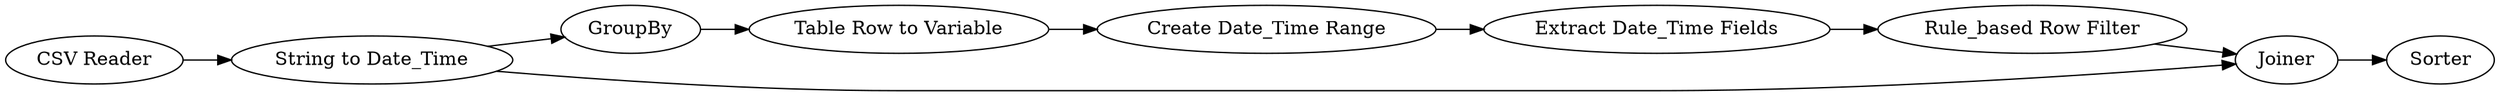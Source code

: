 digraph {
	1 [label="CSV Reader"]
	2 [label="String to Date_Time"]
	3 [label=GroupBy]
	4 [label="Table Row to Variable"]
	5 [label="Create Date_Time Range"]
	6 [label=Joiner]
	7 [label=Sorter]
	8 [label="Extract Date_Time Fields"]
	9 [label="Rule_based Row Filter"]
	1 -> 2
	2 -> 3
	2 -> 6
	3 -> 4
	4 -> 5
	5 -> 8
	6 -> 7
	8 -> 9
	9 -> 6
	rankdir=LR
}
